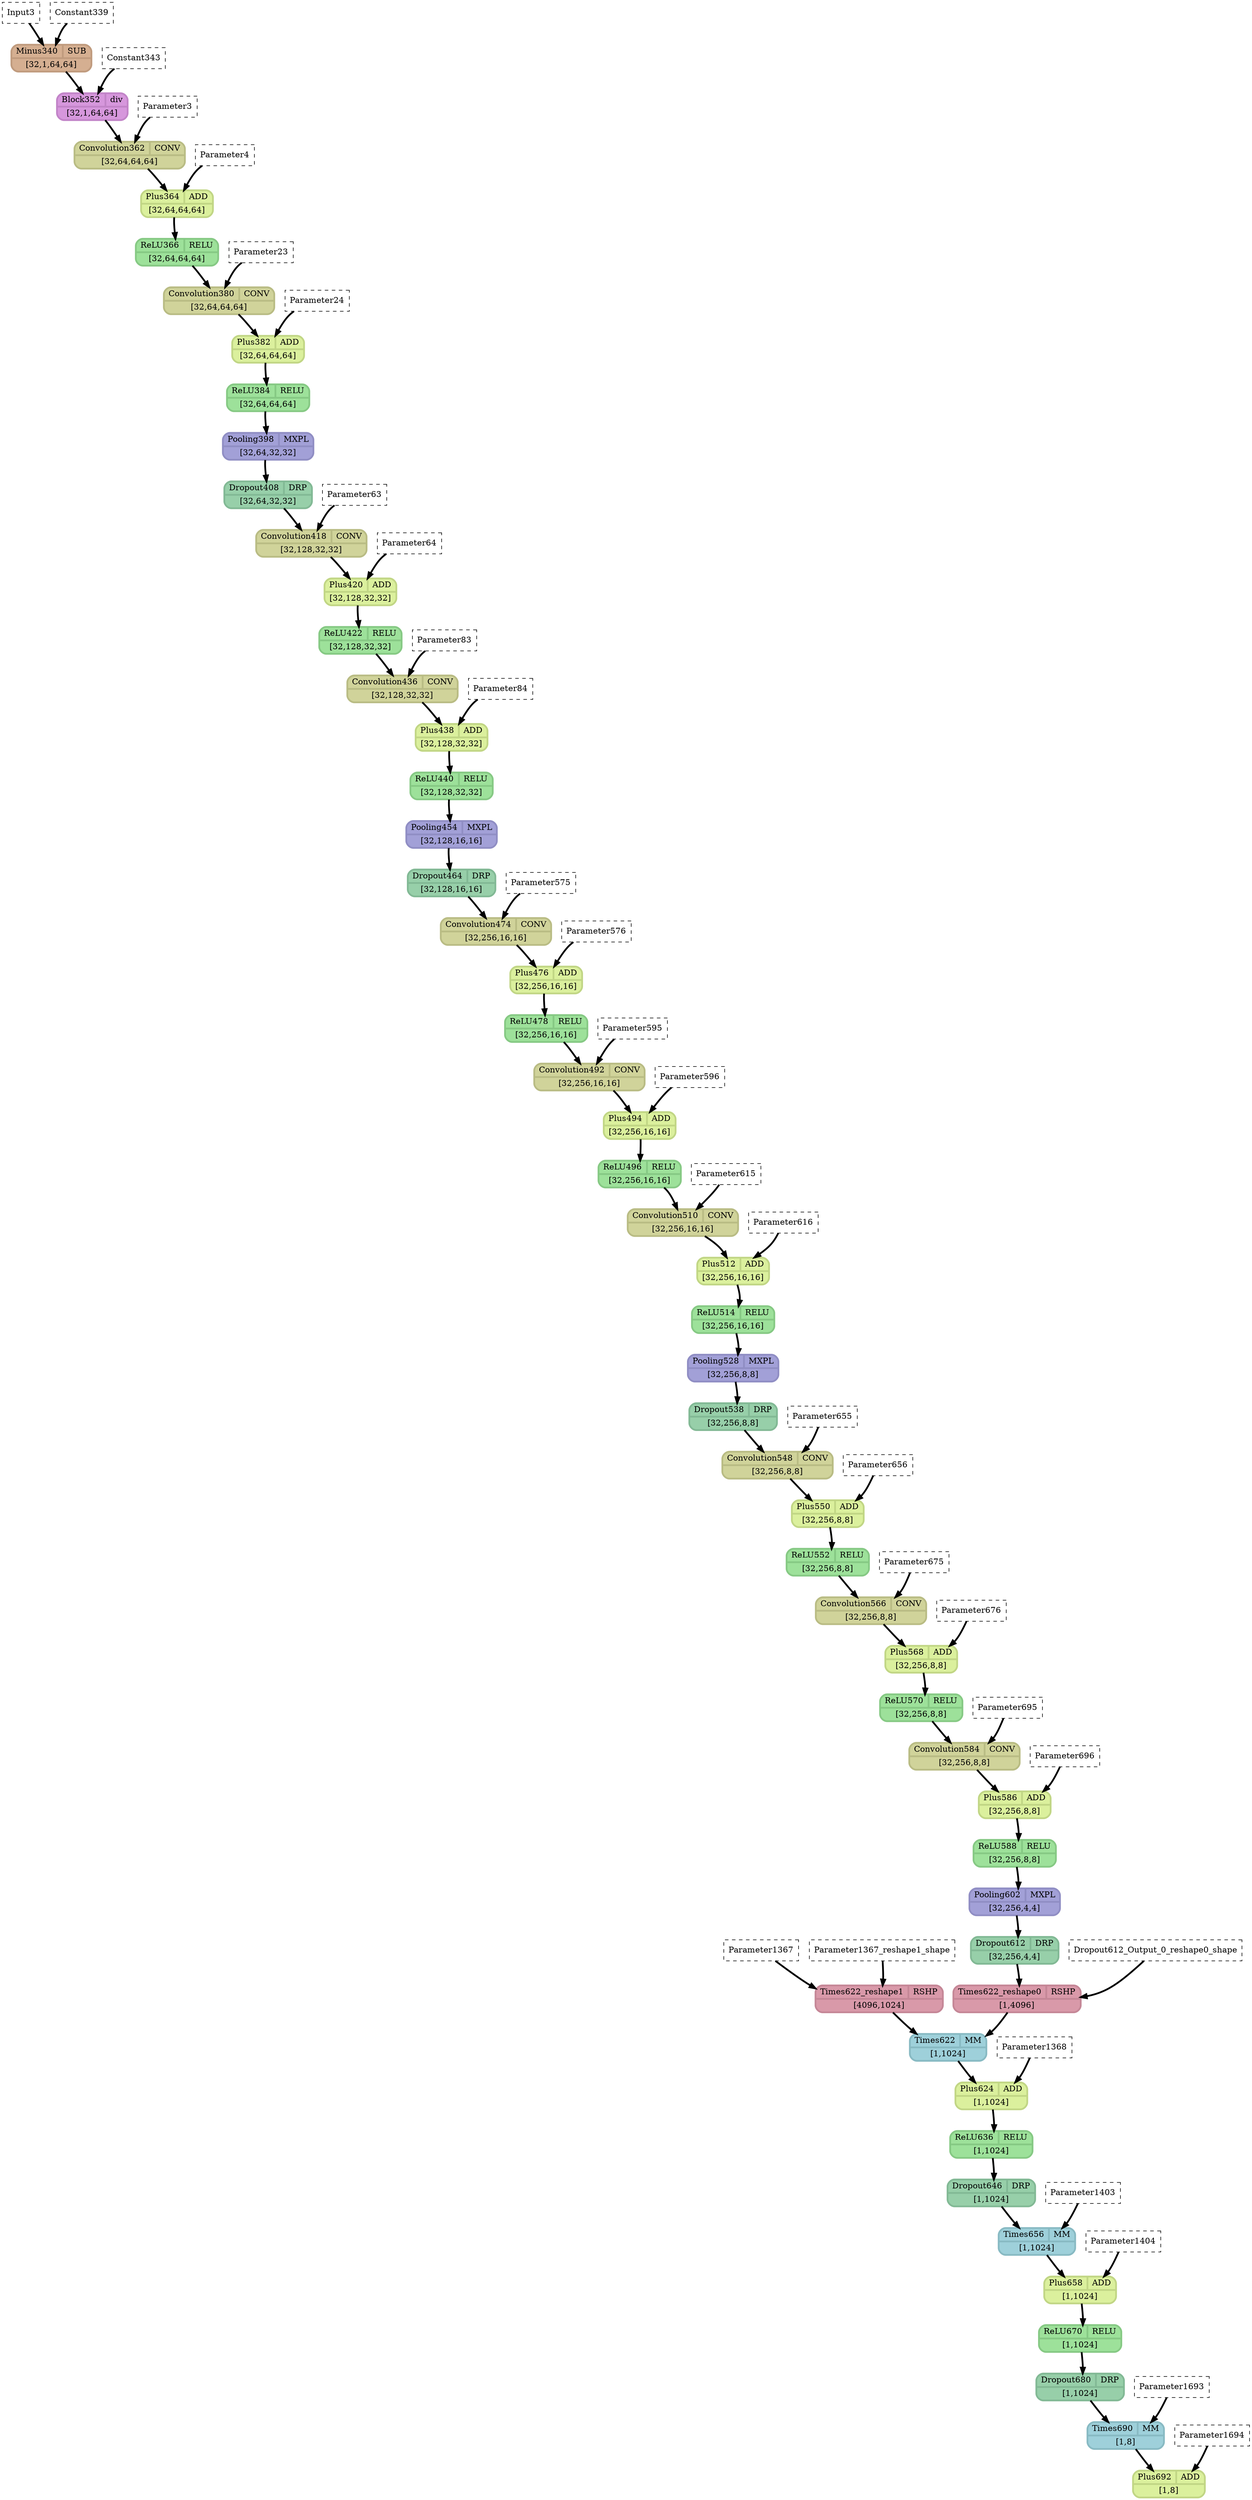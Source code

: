 strict digraph {
  graph [
    rankdir="TB"
    overlap=prism
    overlap_shrink=true
    splines=curved
  ];
  node [
    shape=Mrecord
  ];
  edge [
    penwidth=3
  ];

  // Node definitions.
  "Parameter1367" [
    id=0
    name="Parameter1367"
    type=constant_input
    label="Parameter1367"
    inputs=""
    outputs=""
    shape=box
    style="filled,dashed"
    fillcolor="white"
  ];
  "Parameter1367_reshape1_shape" [
    id=1
    name="Parameter1367_reshape1_shape"
    type=constant_input
    label="Parameter1367_reshape1_shape"
    inputs=""
    outputs=""
    shape=box
    style="filled,dashed"
    fillcolor="white"
  ];
  "Parameter1367_reshape1" [
    id=2
    name="Parameter1367_reshape1"
    type=Reshape
    label="{ {Times622_reshape1  | RSHP} | [4096,1024] }"
    inputs="Parameter1367;Parameter1367_reshape1_shape"
    outputs="Parameter1367_reshape1"
    penwidth=3
    style=filled
    color="#c58797"
    fontcolor="#000000"
    fillcolor="#d999a9"
  ];
  "Input3" [
    id=3
    name="Input3"
    type=constant_input
    label="Input3"
    inputs=""
    outputs=""
    shape=box
    style="filled,dashed"
    fillcolor="white"
  ];
  "Constant339" [
    id=4
    name="Constant339"
    type=constant_input
    label="Constant339"
    inputs=""
    outputs=""
    shape=box
    style="filled,dashed"
    fillcolor="white"
  ];
  "Minus340_Output_0" [
    id=5
    name="Minus340_Output_0"
    type=Sub
    label="{ {Minus340  | SUB} | [32,1,64,64] }"
    inputs="Input3;Constant339"
    outputs="Minus340_Output_0"
    penwidth=3
    style=filled
    color="#c09b7e"
    fontcolor="#000000"
    fillcolor="#d5af91"
  ];
  "Constant343" [
    id=6
    name="Constant343"
    type=constant_input
    label="Constant343"
    inputs=""
    outputs=""
    shape=box
    style="filled,dashed"
    fillcolor="white"
  ];
  "Block352_Output_0" [
    id=7
    name="Block352_Output_0"
    type=Div
    label="{ {Block352  | div} | [32,1,64,64] }"
    inputs="Minus340_Output_0;Constant343"
    outputs="Block352_Output_0"
    penwidth=3
    style=filled
    color="#c284c8"
    fontcolor="#000000"
    fillcolor="#d697dc"
  ];
  "Parameter3" [
    id=8
    name="Parameter3"
    type=constant_input
    label="Parameter3"
    inputs=""
    outputs=""
    shape=box
    style="filled,dashed"
    fillcolor="white"
  ];
  "Convolution362_Output_0" [
    id=9
    name="Convolution362_Output_0"
    type=Conv
    label="{ {Convolution362  | CONV} | [32,64,64,64] }"
    inputs="Block352_Output_0;Parameter3"
    outputs="Convolution362_Output_0"
    penwidth=3
    style=filled
    color="#b9bc84"
    fontcolor="#000000"
    fillcolor="#d0d39a"
  ];
  "Parameter4" [
    id=10
    name="Parameter4"
    type=constant_input
    label="Parameter4"
    inputs=""
    outputs=""
    shape=box
    style="filled,dashed"
    fillcolor="white"
  ];
  "Plus364_Output_0" [
    id=11
    name="Plus364_Output_0"
    type=Add
    label="{ {Plus364  | ADD} | [32,64,64,64] }"
    inputs="Convolution362_Output_0;Parameter4"
    outputs="Plus364_Output_0"
    penwidth=3
    style=filled
    color="#c1d685"
    fontcolor="#000000"
    fillcolor="#dbf09d"
  ];
  "ReLU366_Output_0" [
    id=12
    name="ReLU366_Output_0"
    type=Relu
    label="{ {ReLU366  | RELU} | [32,64,64,64] }"
    inputs="Plus364_Output_0"
    outputs="ReLU366_Output_0"
    penwidth=3
    style=filled
    color="#86c984"
    fontcolor="#000000"
    fillcolor="#9de19a"
  ];
  "Parameter23" [
    id=13
    name="Parameter23"
    type=constant_input
    label="Parameter23"
    inputs=""
    outputs=""
    shape=box
    style="filled,dashed"
    fillcolor="white"
  ];
  "Convolution380_Output_0" [
    id=14
    name="Convolution380_Output_0"
    type=Conv
    label="{ {Convolution380  | CONV} | [32,64,64,64] }"
    inputs="ReLU366_Output_0;Parameter23"
    outputs="Convolution380_Output_0"
    penwidth=3
    style=filled
    color="#b9bc84"
    fontcolor="#000000"
    fillcolor="#d0d39a"
  ];
  "Parameter24" [
    id=15
    name="Parameter24"
    type=constant_input
    label="Parameter24"
    inputs=""
    outputs=""
    shape=box
    style="filled,dashed"
    fillcolor="white"
  ];
  "Plus382_Output_0" [
    id=16
    name="Plus382_Output_0"
    type=Add
    label="{ {Plus382  | ADD} | [32,64,64,64] }"
    inputs="Convolution380_Output_0;Parameter24"
    outputs="Plus382_Output_0"
    penwidth=3
    style=filled
    color="#c1d685"
    fontcolor="#000000"
    fillcolor="#dbf09d"
  ];
  "ReLU384_Output_0" [
    id=17
    name="ReLU384_Output_0"
    type=Relu
    label="{ {ReLU384  | RELU} | [32,64,64,64] }"
    inputs="Plus382_Output_0"
    outputs="ReLU384_Output_0"
    penwidth=3
    style=filled
    color="#86c984"
    fontcolor="#000000"
    fillcolor="#9de19a"
  ];
  "Pooling398_Output_0" [
    id=18
    name="Pooling398_Output_0"
    type=MaxPool
    label="{ {Pooling398  | MXPL} | [32,64,32,32] }"
    inputs="ReLU384_Output_0"
    outputs="Pooling398_Output_0"
    penwidth=3
    style=filled
    color="#908ec4"
    fontcolor="#000000"
    fillcolor="#a2a0d7"
  ];
  "Dropout408_Output_0" [
    id=19
    name="Dropout408_Output_0"
    type=Dropout
    label="{ {Dropout408  | DRP} | [32,64,32,32] }"
    inputs="Pooling398_Output_0"
    outputs="Dropout408_Output_0"
    penwidth=3
    style=filled
    color="#82b995"
    fontcolor="#000000"
    fillcolor="#97cfa9"
  ];
  "Parameter63" [
    id=20
    name="Parameter63"
    type=constant_input
    label="Parameter63"
    inputs=""
    outputs=""
    shape=box
    style="filled,dashed"
    fillcolor="white"
  ];
  "Convolution418_Output_0" [
    id=21
    name="Convolution418_Output_0"
    type=Conv
    label="{ {Convolution418  | CONV} | [32,128,32,32] }"
    inputs="Dropout408_Output_0;Parameter63"
    outputs="Convolution418_Output_0"
    penwidth=3
    style=filled
    color="#b9bc84"
    fontcolor="#000000"
    fillcolor="#d0d39a"
  ];
  "Parameter64" [
    id=22
    name="Parameter64"
    type=constant_input
    label="Parameter64"
    inputs=""
    outputs=""
    shape=box
    style="filled,dashed"
    fillcolor="white"
  ];
  "Plus420_Output_0" [
    id=23
    name="Plus420_Output_0"
    type=Add
    label="{ {Plus420  | ADD} | [32,128,32,32] }"
    inputs="Convolution418_Output_0;Parameter64"
    outputs="Plus420_Output_0"
    penwidth=3
    style=filled
    color="#c1d685"
    fontcolor="#000000"
    fillcolor="#dbf09d"
  ];
  "ReLU422_Output_0" [
    id=24
    name="ReLU422_Output_0"
    type=Relu
    label="{ {ReLU422  | RELU} | [32,128,32,32] }"
    inputs="Plus420_Output_0"
    outputs="ReLU422_Output_0"
    penwidth=3
    style=filled
    color="#86c984"
    fontcolor="#000000"
    fillcolor="#9de19a"
  ];
  "Parameter83" [
    id=25
    name="Parameter83"
    type=constant_input
    label="Parameter83"
    inputs=""
    outputs=""
    shape=box
    style="filled,dashed"
    fillcolor="white"
  ];
  "Convolution436_Output_0" [
    id=26
    name="Convolution436_Output_0"
    type=Conv
    label="{ {Convolution436  | CONV} | [32,128,32,32] }"
    inputs="ReLU422_Output_0;Parameter83"
    outputs="Convolution436_Output_0"
    penwidth=3
    style=filled
    color="#b9bc84"
    fontcolor="#000000"
    fillcolor="#d0d39a"
  ];
  "Parameter84" [
    id=27
    name="Parameter84"
    type=constant_input
    label="Parameter84"
    inputs=""
    outputs=""
    shape=box
    style="filled,dashed"
    fillcolor="white"
  ];
  "Plus438_Output_0" [
    id=28
    name="Plus438_Output_0"
    type=Add
    label="{ {Plus438  | ADD} | [32,128,32,32] }"
    inputs="Convolution436_Output_0;Parameter84"
    outputs="Plus438_Output_0"
    penwidth=3
    style=filled
    color="#c1d685"
    fontcolor="#000000"
    fillcolor="#dbf09d"
  ];
  "ReLU440_Output_0" [
    id=29
    name="ReLU440_Output_0"
    type=Relu
    label="{ {ReLU440  | RELU} | [32,128,32,32] }"
    inputs="Plus438_Output_0"
    outputs="ReLU440_Output_0"
    penwidth=3
    style=filled
    color="#86c984"
    fontcolor="#000000"
    fillcolor="#9de19a"
  ];
  "Pooling454_Output_0" [
    id=30
    name="Pooling454_Output_0"
    type=MaxPool
    label="{ {Pooling454  | MXPL} | [32,128,16,16] }"
    inputs="ReLU440_Output_0"
    outputs="Pooling454_Output_0"
    penwidth=3
    style=filled
    color="#908ec4"
    fontcolor="#000000"
    fillcolor="#a2a0d7"
  ];
  "Dropout464_Output_0" [
    id=31
    name="Dropout464_Output_0"
    type=Dropout
    label="{ {Dropout464  | DRP} | [32,128,16,16] }"
    inputs="Pooling454_Output_0"
    outputs="Dropout464_Output_0"
    penwidth=3
    style=filled
    color="#82b995"
    fontcolor="#000000"
    fillcolor="#97cfa9"
  ];
  "Parameter575" [
    id=32
    name="Parameter575"
    type=constant_input
    label="Parameter575"
    inputs=""
    outputs=""
    shape=box
    style="filled,dashed"
    fillcolor="white"
  ];
  "Convolution474_Output_0" [
    id=33
    name="Convolution474_Output_0"
    type=Conv
    label="{ {Convolution474  | CONV} | [32,256,16,16] }"
    inputs="Dropout464_Output_0;Parameter575"
    outputs="Convolution474_Output_0"
    penwidth=3
    style=filled
    color="#b9bc84"
    fontcolor="#000000"
    fillcolor="#d0d39a"
  ];
  "Parameter576" [
    id=34
    name="Parameter576"
    type=constant_input
    label="Parameter576"
    inputs=""
    outputs=""
    shape=box
    style="filled,dashed"
    fillcolor="white"
  ];
  "Plus476_Output_0" [
    id=35
    name="Plus476_Output_0"
    type=Add
    label="{ {Plus476  | ADD} | [32,256,16,16] }"
    inputs="Convolution474_Output_0;Parameter576"
    outputs="Plus476_Output_0"
    penwidth=3
    style=filled
    color="#c1d685"
    fontcolor="#000000"
    fillcolor="#dbf09d"
  ];
  "ReLU478_Output_0" [
    id=36
    name="ReLU478_Output_0"
    type=Relu
    label="{ {ReLU478  | RELU} | [32,256,16,16] }"
    inputs="Plus476_Output_0"
    outputs="ReLU478_Output_0"
    penwidth=3
    style=filled
    color="#86c984"
    fontcolor="#000000"
    fillcolor="#9de19a"
  ];
  "Parameter595" [
    id=37
    name="Parameter595"
    type=constant_input
    label="Parameter595"
    inputs=""
    outputs=""
    shape=box
    style="filled,dashed"
    fillcolor="white"
  ];
  "Convolution492_Output_0" [
    id=38
    name="Convolution492_Output_0"
    type=Conv
    label="{ {Convolution492  | CONV} | [32,256,16,16] }"
    inputs="ReLU478_Output_0;Parameter595"
    outputs="Convolution492_Output_0"
    penwidth=3
    style=filled
    color="#b9bc84"
    fontcolor="#000000"
    fillcolor="#d0d39a"
  ];
  "Parameter596" [
    id=39
    name="Parameter596"
    type=constant_input
    label="Parameter596"
    inputs=""
    outputs=""
    shape=box
    style="filled,dashed"
    fillcolor="white"
  ];
  "Plus494_Output_0" [
    id=40
    name="Plus494_Output_0"
    type=Add
    label="{ {Plus494  | ADD} | [32,256,16,16] }"
    inputs="Convolution492_Output_0;Parameter596"
    outputs="Plus494_Output_0"
    penwidth=3
    style=filled
    color="#c1d685"
    fontcolor="#000000"
    fillcolor="#dbf09d"
  ];
  "ReLU496_Output_0" [
    id=41
    name="ReLU496_Output_0"
    type=Relu
    label="{ {ReLU496  | RELU} | [32,256,16,16] }"
    inputs="Plus494_Output_0"
    outputs="ReLU496_Output_0"
    penwidth=3
    style=filled
    color="#86c984"
    fontcolor="#000000"
    fillcolor="#9de19a"
  ];
  "Parameter615" [
    id=42
    name="Parameter615"
    type=constant_input
    label="Parameter615"
    inputs=""
    outputs=""
    shape=box
    style="filled,dashed"
    fillcolor="white"
  ];
  "Convolution510_Output_0" [
    id=43
    name="Convolution510_Output_0"
    type=Conv
    label="{ {Convolution510  | CONV} | [32,256,16,16] }"
    inputs="ReLU496_Output_0;Parameter615"
    outputs="Convolution510_Output_0"
    penwidth=3
    style=filled
    color="#b9bc84"
    fontcolor="#000000"
    fillcolor="#d0d39a"
  ];
  "Parameter616" [
    id=44
    name="Parameter616"
    type=constant_input
    label="Parameter616"
    inputs=""
    outputs=""
    shape=box
    style="filled,dashed"
    fillcolor="white"
  ];
  "Plus512_Output_0" [
    id=45
    name="Plus512_Output_0"
    type=Add
    label="{ {Plus512  | ADD} | [32,256,16,16] }"
    inputs="Convolution510_Output_0;Parameter616"
    outputs="Plus512_Output_0"
    penwidth=3
    style=filled
    color="#c1d685"
    fontcolor="#000000"
    fillcolor="#dbf09d"
  ];
  "ReLU514_Output_0" [
    id=46
    name="ReLU514_Output_0"
    type=Relu
    label="{ {ReLU514  | RELU} | [32,256,16,16] }"
    inputs="Plus512_Output_0"
    outputs="ReLU514_Output_0"
    penwidth=3
    style=filled
    color="#86c984"
    fontcolor="#000000"
    fillcolor="#9de19a"
  ];
  "Pooling528_Output_0" [
    id=47
    name="Pooling528_Output_0"
    type=MaxPool
    label="{ {Pooling528  | MXPL} | [32,256,8,8] }"
    inputs="ReLU514_Output_0"
    outputs="Pooling528_Output_0"
    penwidth=3
    style=filled
    color="#908ec4"
    fontcolor="#000000"
    fillcolor="#a2a0d7"
  ];
  "Dropout538_Output_0" [
    id=48
    name="Dropout538_Output_0"
    type=Dropout
    label="{ {Dropout538  | DRP} | [32,256,8,8] }"
    inputs="Pooling528_Output_0"
    outputs="Dropout538_Output_0"
    penwidth=3
    style=filled
    color="#82b995"
    fontcolor="#000000"
    fillcolor="#97cfa9"
  ];
  "Parameter655" [
    id=49
    name="Parameter655"
    type=constant_input
    label="Parameter655"
    inputs=""
    outputs=""
    shape=box
    style="filled,dashed"
    fillcolor="white"
  ];
  "Convolution548_Output_0" [
    id=50
    name="Convolution548_Output_0"
    type=Conv
    label="{ {Convolution548  | CONV} | [32,256,8,8] }"
    inputs="Dropout538_Output_0;Parameter655"
    outputs="Convolution548_Output_0"
    penwidth=3
    style=filled
    color="#b9bc84"
    fontcolor="#000000"
    fillcolor="#d0d39a"
  ];
  "Parameter656" [
    id=51
    name="Parameter656"
    type=constant_input
    label="Parameter656"
    inputs=""
    outputs=""
    shape=box
    style="filled,dashed"
    fillcolor="white"
  ];
  "Plus550_Output_0" [
    id=52
    name="Plus550_Output_0"
    type=Add
    label="{ {Plus550  | ADD} | [32,256,8,8] }"
    inputs="Convolution548_Output_0;Parameter656"
    outputs="Plus550_Output_0"
    penwidth=3
    style=filled
    color="#c1d685"
    fontcolor="#000000"
    fillcolor="#dbf09d"
  ];
  "ReLU552_Output_0" [
    id=53
    name="ReLU552_Output_0"
    type=Relu
    label="{ {ReLU552  | RELU} | [32,256,8,8] }"
    inputs="Plus550_Output_0"
    outputs="ReLU552_Output_0"
    penwidth=3
    style=filled
    color="#86c984"
    fontcolor="#000000"
    fillcolor="#9de19a"
  ];
  "Parameter675" [
    id=54
    name="Parameter675"
    type=constant_input
    label="Parameter675"
    inputs=""
    outputs=""
    shape=box
    style="filled,dashed"
    fillcolor="white"
  ];
  "Convolution566_Output_0" [
    id=55
    name="Convolution566_Output_0"
    type=Conv
    label="{ {Convolution566  | CONV} | [32,256,8,8] }"
    inputs="ReLU552_Output_0;Parameter675"
    outputs="Convolution566_Output_0"
    penwidth=3
    style=filled
    color="#b9bc84"
    fontcolor="#000000"
    fillcolor="#d0d39a"
  ];
  "Parameter676" [
    id=56
    name="Parameter676"
    type=constant_input
    label="Parameter676"
    inputs=""
    outputs=""
    shape=box
    style="filled,dashed"
    fillcolor="white"
  ];
  "Plus568_Output_0" [
    id=57
    name="Plus568_Output_0"
    type=Add
    label="{ {Plus568  | ADD} | [32,256,8,8] }"
    inputs="Convolution566_Output_0;Parameter676"
    outputs="Plus568_Output_0"
    penwidth=3
    style=filled
    color="#c1d685"
    fontcolor="#000000"
    fillcolor="#dbf09d"
  ];
  "ReLU570_Output_0" [
    id=58
    name="ReLU570_Output_0"
    type=Relu
    label="{ {ReLU570  | RELU} | [32,256,8,8] }"
    inputs="Plus568_Output_0"
    outputs="ReLU570_Output_0"
    penwidth=3
    style=filled
    color="#86c984"
    fontcolor="#000000"
    fillcolor="#9de19a"
  ];
  "Parameter695" [
    id=59
    name="Parameter695"
    type=constant_input
    label="Parameter695"
    inputs=""
    outputs=""
    shape=box
    style="filled,dashed"
    fillcolor="white"
  ];
  "Convolution584_Output_0" [
    id=60
    name="Convolution584_Output_0"
    type=Conv
    label="{ {Convolution584  | CONV} | [32,256,8,8] }"
    inputs="ReLU570_Output_0;Parameter695"
    outputs="Convolution584_Output_0"
    penwidth=3
    style=filled
    color="#b9bc84"
    fontcolor="#000000"
    fillcolor="#d0d39a"
  ];
  "Parameter696" [
    id=61
    name="Parameter696"
    type=constant_input
    label="Parameter696"
    inputs=""
    outputs=""
    shape=box
    style="filled,dashed"
    fillcolor="white"
  ];
  "Plus586_Output_0" [
    id=62
    name="Plus586_Output_0"
    type=Add
    label="{ {Plus586  | ADD} | [32,256,8,8] }"
    inputs="Convolution584_Output_0;Parameter696"
    outputs="Plus586_Output_0"
    penwidth=3
    style=filled
    color="#c1d685"
    fontcolor="#000000"
    fillcolor="#dbf09d"
  ];
  "ReLU588_Output_0" [
    id=63
    name="ReLU588_Output_0"
    type=Relu
    label="{ {ReLU588  | RELU} | [32,256,8,8] }"
    inputs="Plus586_Output_0"
    outputs="ReLU588_Output_0"
    penwidth=3
    style=filled
    color="#86c984"
    fontcolor="#000000"
    fillcolor="#9de19a"
  ];
  "Pooling602_Output_0" [
    id=64
    name="Pooling602_Output_0"
    type=MaxPool
    label="{ {Pooling602  | MXPL} | [32,256,4,4] }"
    inputs="ReLU588_Output_0"
    outputs="Pooling602_Output_0"
    penwidth=3
    style=filled
    color="#908ec4"
    fontcolor="#000000"
    fillcolor="#a2a0d7"
  ];
  "Dropout612_Output_0" [
    id=65
    name="Dropout612_Output_0"
    type=Dropout
    label="{ {Dropout612  | DRP} | [32,256,4,4] }"
    inputs="Pooling602_Output_0"
    outputs="Dropout612_Output_0"
    penwidth=3
    style=filled
    color="#82b995"
    fontcolor="#000000"
    fillcolor="#97cfa9"
  ];
  "Dropout612_Output_0_reshape0_shape" [
    id=66
    name="Dropout612_Output_0_reshape0_shape"
    type=constant_input
    label="Dropout612_Output_0_reshape0_shape"
    inputs=""
    outputs=""
    shape=box
    style="filled,dashed"
    fillcolor="white"
  ];
  "Dropout612_Output_0_reshape0" [
    id=67
    name="Dropout612_Output_0_reshape0"
    type=Reshape
    label="{ {Times622_reshape0  | RSHP} | [1,4096] }"
    inputs="Dropout612_Output_0;Dropout612_Output_0_reshape0_shape"
    outputs="Dropout612_Output_0_reshape0"
    penwidth=3
    style=filled
    color="#c58797"
    fontcolor="#000000"
    fillcolor="#d999a9"
  ];
  "Times622_Output_0" [
    id=68
    name="Times622_Output_0"
    type=MatMul
    label="{ {Times622  | MM} | [1,1024] }"
    inputs="Dropout612_Output_0_reshape0;Parameter1367_reshape1"
    outputs="Times622_Output_0"
    penwidth=3
    style=filled
    color="#88bac3"
    fontcolor="#000000"
    fillcolor="#9ed0da"
  ];
  "Parameter1368" [
    id=69
    name="Parameter1368"
    type=constant_input
    label="Parameter1368"
    inputs=""
    outputs=""
    shape=box
    style="filled,dashed"
    fillcolor="white"
  ];
  "Plus624_Output_0" [
    id=70
    name="Plus624_Output_0"
    type=Add
    label="{ {Plus624  | ADD} | [1,1024] }"
    inputs="Times622_Output_0;Parameter1368"
    outputs="Plus624_Output_0"
    penwidth=3
    style=filled
    color="#c1d685"
    fontcolor="#000000"
    fillcolor="#dbf09d"
  ];
  "ReLU636_Output_0" [
    id=71
    name="ReLU636_Output_0"
    type=Relu
    label="{ {ReLU636  | RELU} | [1,1024] }"
    inputs="Plus624_Output_0"
    outputs="ReLU636_Output_0"
    penwidth=3
    style=filled
    color="#86c984"
    fontcolor="#000000"
    fillcolor="#9de19a"
  ];
  "Dropout646_Output_0" [
    id=72
    name="Dropout646_Output_0"
    type=Dropout
    label="{ {Dropout646  | DRP} | [1,1024] }"
    inputs="ReLU636_Output_0"
    outputs="Dropout646_Output_0"
    penwidth=3
    style=filled
    color="#82b995"
    fontcolor="#000000"
    fillcolor="#97cfa9"
  ];
  "Parameter1403" [
    id=73
    name="Parameter1403"
    type=constant_input
    label="Parameter1403"
    inputs=""
    outputs=""
    shape=box
    style="filled,dashed"
    fillcolor="white"
  ];
  "Times656_Output_0" [
    id=74
    name="Times656_Output_0"
    type=MatMul
    label="{ {Times656  | MM} | [1,1024] }"
    inputs="Dropout646_Output_0;Parameter1403"
    outputs="Times656_Output_0"
    penwidth=3
    style=filled
    color="#88bac3"
    fontcolor="#000000"
    fillcolor="#9ed0da"
  ];
  "Parameter1404" [
    id=75
    name="Parameter1404"
    type=constant_input
    label="Parameter1404"
    inputs=""
    outputs=""
    shape=box
    style="filled,dashed"
    fillcolor="white"
  ];
  "Plus658_Output_0" [
    id=76
    name="Plus658_Output_0"
    type=Add
    label="{ {Plus658  | ADD} | [1,1024] }"
    inputs="Times656_Output_0;Parameter1404"
    outputs="Plus658_Output_0"
    penwidth=3
    style=filled
    color="#c1d685"
    fontcolor="#000000"
    fillcolor="#dbf09d"
  ];
  "ReLU670_Output_0" [
    id=77
    name="ReLU670_Output_0"
    type=Relu
    label="{ {ReLU670  | RELU} | [1,1024] }"
    inputs="Plus658_Output_0"
    outputs="ReLU670_Output_0"
    penwidth=3
    style=filled
    color="#86c984"
    fontcolor="#000000"
    fillcolor="#9de19a"
  ];
  "Dropout680_Output_0" [
    id=78
    name="Dropout680_Output_0"
    type=Dropout
    label="{ {Dropout680  | DRP} | [1,1024] }"
    inputs="ReLU670_Output_0"
    outputs="Dropout680_Output_0"
    penwidth=3
    style=filled
    color="#82b995"
    fontcolor="#000000"
    fillcolor="#97cfa9"
  ];
  "Parameter1693" [
    id=79
    name="Parameter1693"
    type=constant_input
    label="Parameter1693"
    inputs=""
    outputs=""
    shape=box
    style="filled,dashed"
    fillcolor="white"
  ];
  "Times690_Output_0" [
    id=80
    name="Times690_Output_0"
    type=MatMul
    label="{ {Times690  | MM} | [1,8] }"
    inputs="Dropout680_Output_0;Parameter1693"
    outputs="Times690_Output_0"
    penwidth=3
    style=filled
    color="#88bac3"
    fontcolor="#000000"
    fillcolor="#9ed0da"
  ];
  "Parameter1694" [
    id=81
    name="Parameter1694"
    type=constant_input
    label="Parameter1694"
    inputs=""
    outputs=""
    shape=box
    style="filled,dashed"
    fillcolor="white"
  ];
  "Plus692_Output_0" [
    id=82
    name="Plus692_Output_0"
    type=Add
    label="{ {Plus692  | ADD} | [1,8] }"
    inputs="Times690_Output_0;Parameter1694"
    outputs="Plus692_Output_0"
    penwidth=3
    style=filled
    color="#c1d685"
    fontcolor="#000000"
    fillcolor="#dbf09d"
  ];

  // Edge definitions.
  "Parameter1367" -> "Parameter1367_reshape1";
  "Parameter1367_reshape1_shape" -> "Parameter1367_reshape1";
  "Parameter1367_reshape1" -> "Times622_Output_0";
  "Input3" -> "Minus340_Output_0";
  "Constant339" -> "Minus340_Output_0";
  "Minus340_Output_0" -> "Block352_Output_0";
  "Constant343" -> "Block352_Output_0";
  "Block352_Output_0" -> "Convolution362_Output_0";
  "Parameter3" -> "Convolution362_Output_0";
  "Convolution362_Output_0" -> "Plus364_Output_0";
  "Parameter4" -> "Plus364_Output_0";
  "Plus364_Output_0" -> "ReLU366_Output_0";
  "ReLU366_Output_0" -> "Convolution380_Output_0";
  "Parameter23" -> "Convolution380_Output_0";
  "Convolution380_Output_0" -> "Plus382_Output_0";
  "Parameter24" -> "Plus382_Output_0";
  "Plus382_Output_0" -> "ReLU384_Output_0";
  "ReLU384_Output_0" -> "Pooling398_Output_0";
  "Pooling398_Output_0" -> "Dropout408_Output_0";
  "Dropout408_Output_0" -> "Convolution418_Output_0";
  "Parameter63" -> "Convolution418_Output_0";
  "Convolution418_Output_0" -> "Plus420_Output_0";
  "Parameter64" -> "Plus420_Output_0";
  "Plus420_Output_0" -> "ReLU422_Output_0";
  "ReLU422_Output_0" -> "Convolution436_Output_0";
  "Parameter83" -> "Convolution436_Output_0";
  "Convolution436_Output_0" -> "Plus438_Output_0";
  "Parameter84" -> "Plus438_Output_0";
  "Plus438_Output_0" -> "ReLU440_Output_0";
  "ReLU440_Output_0" -> "Pooling454_Output_0";
  "Pooling454_Output_0" -> "Dropout464_Output_0";
  "Dropout464_Output_0" -> "Convolution474_Output_0";
  "Parameter575" -> "Convolution474_Output_0";
  "Convolution474_Output_0" -> "Plus476_Output_0";
  "Parameter576" -> "Plus476_Output_0";
  "Plus476_Output_0" -> "ReLU478_Output_0";
  "ReLU478_Output_0" -> "Convolution492_Output_0";
  "Parameter595" -> "Convolution492_Output_0";
  "Convolution492_Output_0" -> "Plus494_Output_0";
  "Parameter596" -> "Plus494_Output_0";
  "Plus494_Output_0" -> "ReLU496_Output_0";
  "ReLU496_Output_0" -> "Convolution510_Output_0";
  "Parameter615" -> "Convolution510_Output_0";
  "Convolution510_Output_0" -> "Plus512_Output_0";
  "Parameter616" -> "Plus512_Output_0";
  "Plus512_Output_0" -> "ReLU514_Output_0";
  "ReLU514_Output_0" -> "Pooling528_Output_0";
  "Pooling528_Output_0" -> "Dropout538_Output_0";
  "Dropout538_Output_0" -> "Convolution548_Output_0";
  "Parameter655" -> "Convolution548_Output_0";
  "Convolution548_Output_0" -> "Plus550_Output_0";
  "Parameter656" -> "Plus550_Output_0";
  "Plus550_Output_0" -> "ReLU552_Output_0";
  "ReLU552_Output_0" -> "Convolution566_Output_0";
  "Parameter675" -> "Convolution566_Output_0";
  "Convolution566_Output_0" -> "Plus568_Output_0";
  "Parameter676" -> "Plus568_Output_0";
  "Plus568_Output_0" -> "ReLU570_Output_0";
  "ReLU570_Output_0" -> "Convolution584_Output_0";
  "Parameter695" -> "Convolution584_Output_0";
  "Convolution584_Output_0" -> "Plus586_Output_0";
  "Parameter696" -> "Plus586_Output_0";
  "Plus586_Output_0" -> "ReLU588_Output_0";
  "ReLU588_Output_0" -> "Pooling602_Output_0";
  "Pooling602_Output_0" -> "Dropout612_Output_0";
  "Dropout612_Output_0" -> "Dropout612_Output_0_reshape0";
  "Dropout612_Output_0_reshape0_shape" -> "Dropout612_Output_0_reshape0";
  "Dropout612_Output_0_reshape0" -> "Times622_Output_0";
  "Times622_Output_0" -> "Plus624_Output_0";
  "Parameter1368" -> "Plus624_Output_0";
  "Plus624_Output_0" -> "ReLU636_Output_0";
  "ReLU636_Output_0" -> "Dropout646_Output_0";
  "Dropout646_Output_0" -> "Times656_Output_0";
  "Parameter1403" -> "Times656_Output_0";
  "Times656_Output_0" -> "Plus658_Output_0";
  "Parameter1404" -> "Plus658_Output_0";
  "Plus658_Output_0" -> "ReLU670_Output_0";
  "ReLU670_Output_0" -> "Dropout680_Output_0";
  "Dropout680_Output_0" -> "Times690_Output_0";
  "Parameter1693" -> "Times690_Output_0";
  "Times690_Output_0" -> "Plus692_Output_0";
  "Parameter1694" -> "Plus692_Output_0";
}